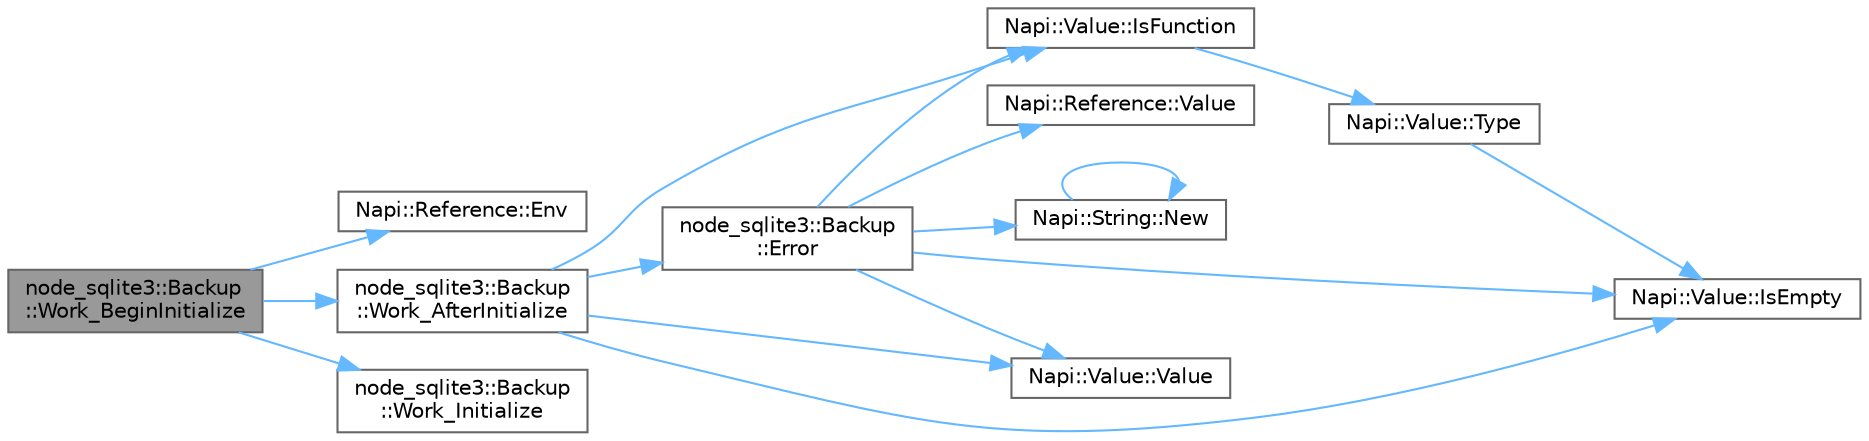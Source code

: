 digraph "node_sqlite3::Backup::Work_BeginInitialize"
{
 // LATEX_PDF_SIZE
  bgcolor="transparent";
  edge [fontname=Helvetica,fontsize=10,labelfontname=Helvetica,labelfontsize=10];
  node [fontname=Helvetica,fontsize=10,shape=box,height=0.2,width=0.4];
  rankdir="LR";
  Node1 [id="Node000001",label="node_sqlite3::Backup\l::Work_BeginInitialize",height=0.2,width=0.4,color="gray40", fillcolor="grey60", style="filled", fontcolor="black",tooltip=" "];
  Node1 -> Node2 [id="edge1_Node000001_Node000002",color="steelblue1",style="solid",tooltip=" "];
  Node2 [id="Node000002",label="Napi::Reference::Env",height=0.2,width=0.4,color="grey40", fillcolor="white", style="filled",URL="$class_napi_1_1_reference.html#a145936a59e9db2c455542576e76773ac",tooltip=" "];
  Node1 -> Node3 [id="edge2_Node000001_Node000003",color="steelblue1",style="solid",tooltip=" "];
  Node3 [id="Node000003",label="node_sqlite3::Backup\l::Work_AfterInitialize",height=0.2,width=0.4,color="grey40", fillcolor="white", style="filled",URL="$classnode__sqlite3_1_1_backup.html#aaff5ffd911f81b727f8f98829a57c9fd",tooltip=" "];
  Node3 -> Node4 [id="edge3_Node000003_Node000004",color="steelblue1",style="solid",tooltip=" "];
  Node4 [id="Node000004",label="node_sqlite3::Backup\l::Error",height=0.2,width=0.4,color="grey40", fillcolor="white", style="filled",URL="$classnode__sqlite3_1_1_backup.html#a4ab0f85b24a88c2aa440e0e154170500",tooltip=" "];
  Node4 -> Node5 [id="edge4_Node000004_Node000005",color="steelblue1",style="solid",tooltip=" "];
  Node5 [id="Node000005",label="Napi::Value::IsEmpty",height=0.2,width=0.4,color="grey40", fillcolor="white", style="filled",URL="$class_napi_1_1_value.html#a988bdb3e9806beb7761b4ea864461005",tooltip=" "];
  Node4 -> Node6 [id="edge5_Node000004_Node000006",color="steelblue1",style="solid",tooltip=" "];
  Node6 [id="Node000006",label="Napi::Value::IsFunction",height=0.2,width=0.4,color="grey40", fillcolor="white", style="filled",URL="$class_napi_1_1_value.html#ae8a76974575d2a58c7aa69e43b6bc70a",tooltip="Tests if a value is a JavaScript function."];
  Node6 -> Node7 [id="edge6_Node000006_Node000007",color="steelblue1",style="solid",tooltip=" "];
  Node7 [id="Node000007",label="Napi::Value::Type",height=0.2,width=0.4,color="grey40", fillcolor="white", style="filled",URL="$class_napi_1_1_value.html#a5da2e4f1a5a6b237159c4cfbd0866281",tooltip="Gets the type of the value."];
  Node7 -> Node5 [id="edge7_Node000007_Node000005",color="steelblue1",style="solid",tooltip=" "];
  Node4 -> Node8 [id="edge8_Node000004_Node000008",color="steelblue1",style="solid",tooltip=" "];
  Node8 [id="Node000008",label="Napi::String::New",height=0.2,width=0.4,color="grey40", fillcolor="white", style="filled",URL="$class_napi_1_1_string.html#a6689d69d07bad4eea2be440333320925",tooltip="Creates a new String value from a UTF-8 encoded C++ string."];
  Node8 -> Node8 [id="edge9_Node000008_Node000008",color="steelblue1",style="solid",tooltip=" "];
  Node4 -> Node9 [id="edge10_Node000004_Node000009",color="steelblue1",style="solid",tooltip=" "];
  Node9 [id="Node000009",label="Napi::Reference::Value",height=0.2,width=0.4,color="grey40", fillcolor="white", style="filled",URL="$class_napi_1_1_reference.html#ae7f2d23d1f33cdbcfb4aa1b89193c5ae",tooltip=" "];
  Node4 -> Node10 [id="edge11_Node000004_Node000010",color="steelblue1",style="solid",tooltip=" "];
  Node10 [id="Node000010",label="Napi::Value::Value",height=0.2,width=0.4,color="grey40", fillcolor="white", style="filled",URL="$class_napi_1_1_value.html#a91352891b563fb744683240949e458e4",tooltip="Creates a new empty Value instance."];
  Node3 -> Node5 [id="edge12_Node000003_Node000005",color="steelblue1",style="solid",tooltip=" "];
  Node3 -> Node6 [id="edge13_Node000003_Node000006",color="steelblue1",style="solid",tooltip=" "];
  Node3 -> Node10 [id="edge14_Node000003_Node000010",color="steelblue1",style="solid",tooltip=" "];
  Node1 -> Node11 [id="edge15_Node000001_Node000011",color="steelblue1",style="solid",tooltip=" "];
  Node11 [id="Node000011",label="node_sqlite3::Backup\l::Work_Initialize",height=0.2,width=0.4,color="grey40", fillcolor="white", style="filled",URL="$classnode__sqlite3_1_1_backup.html#a9c23ccb1fa8e2f3462c8c3af6ba67394",tooltip=" "];
}
